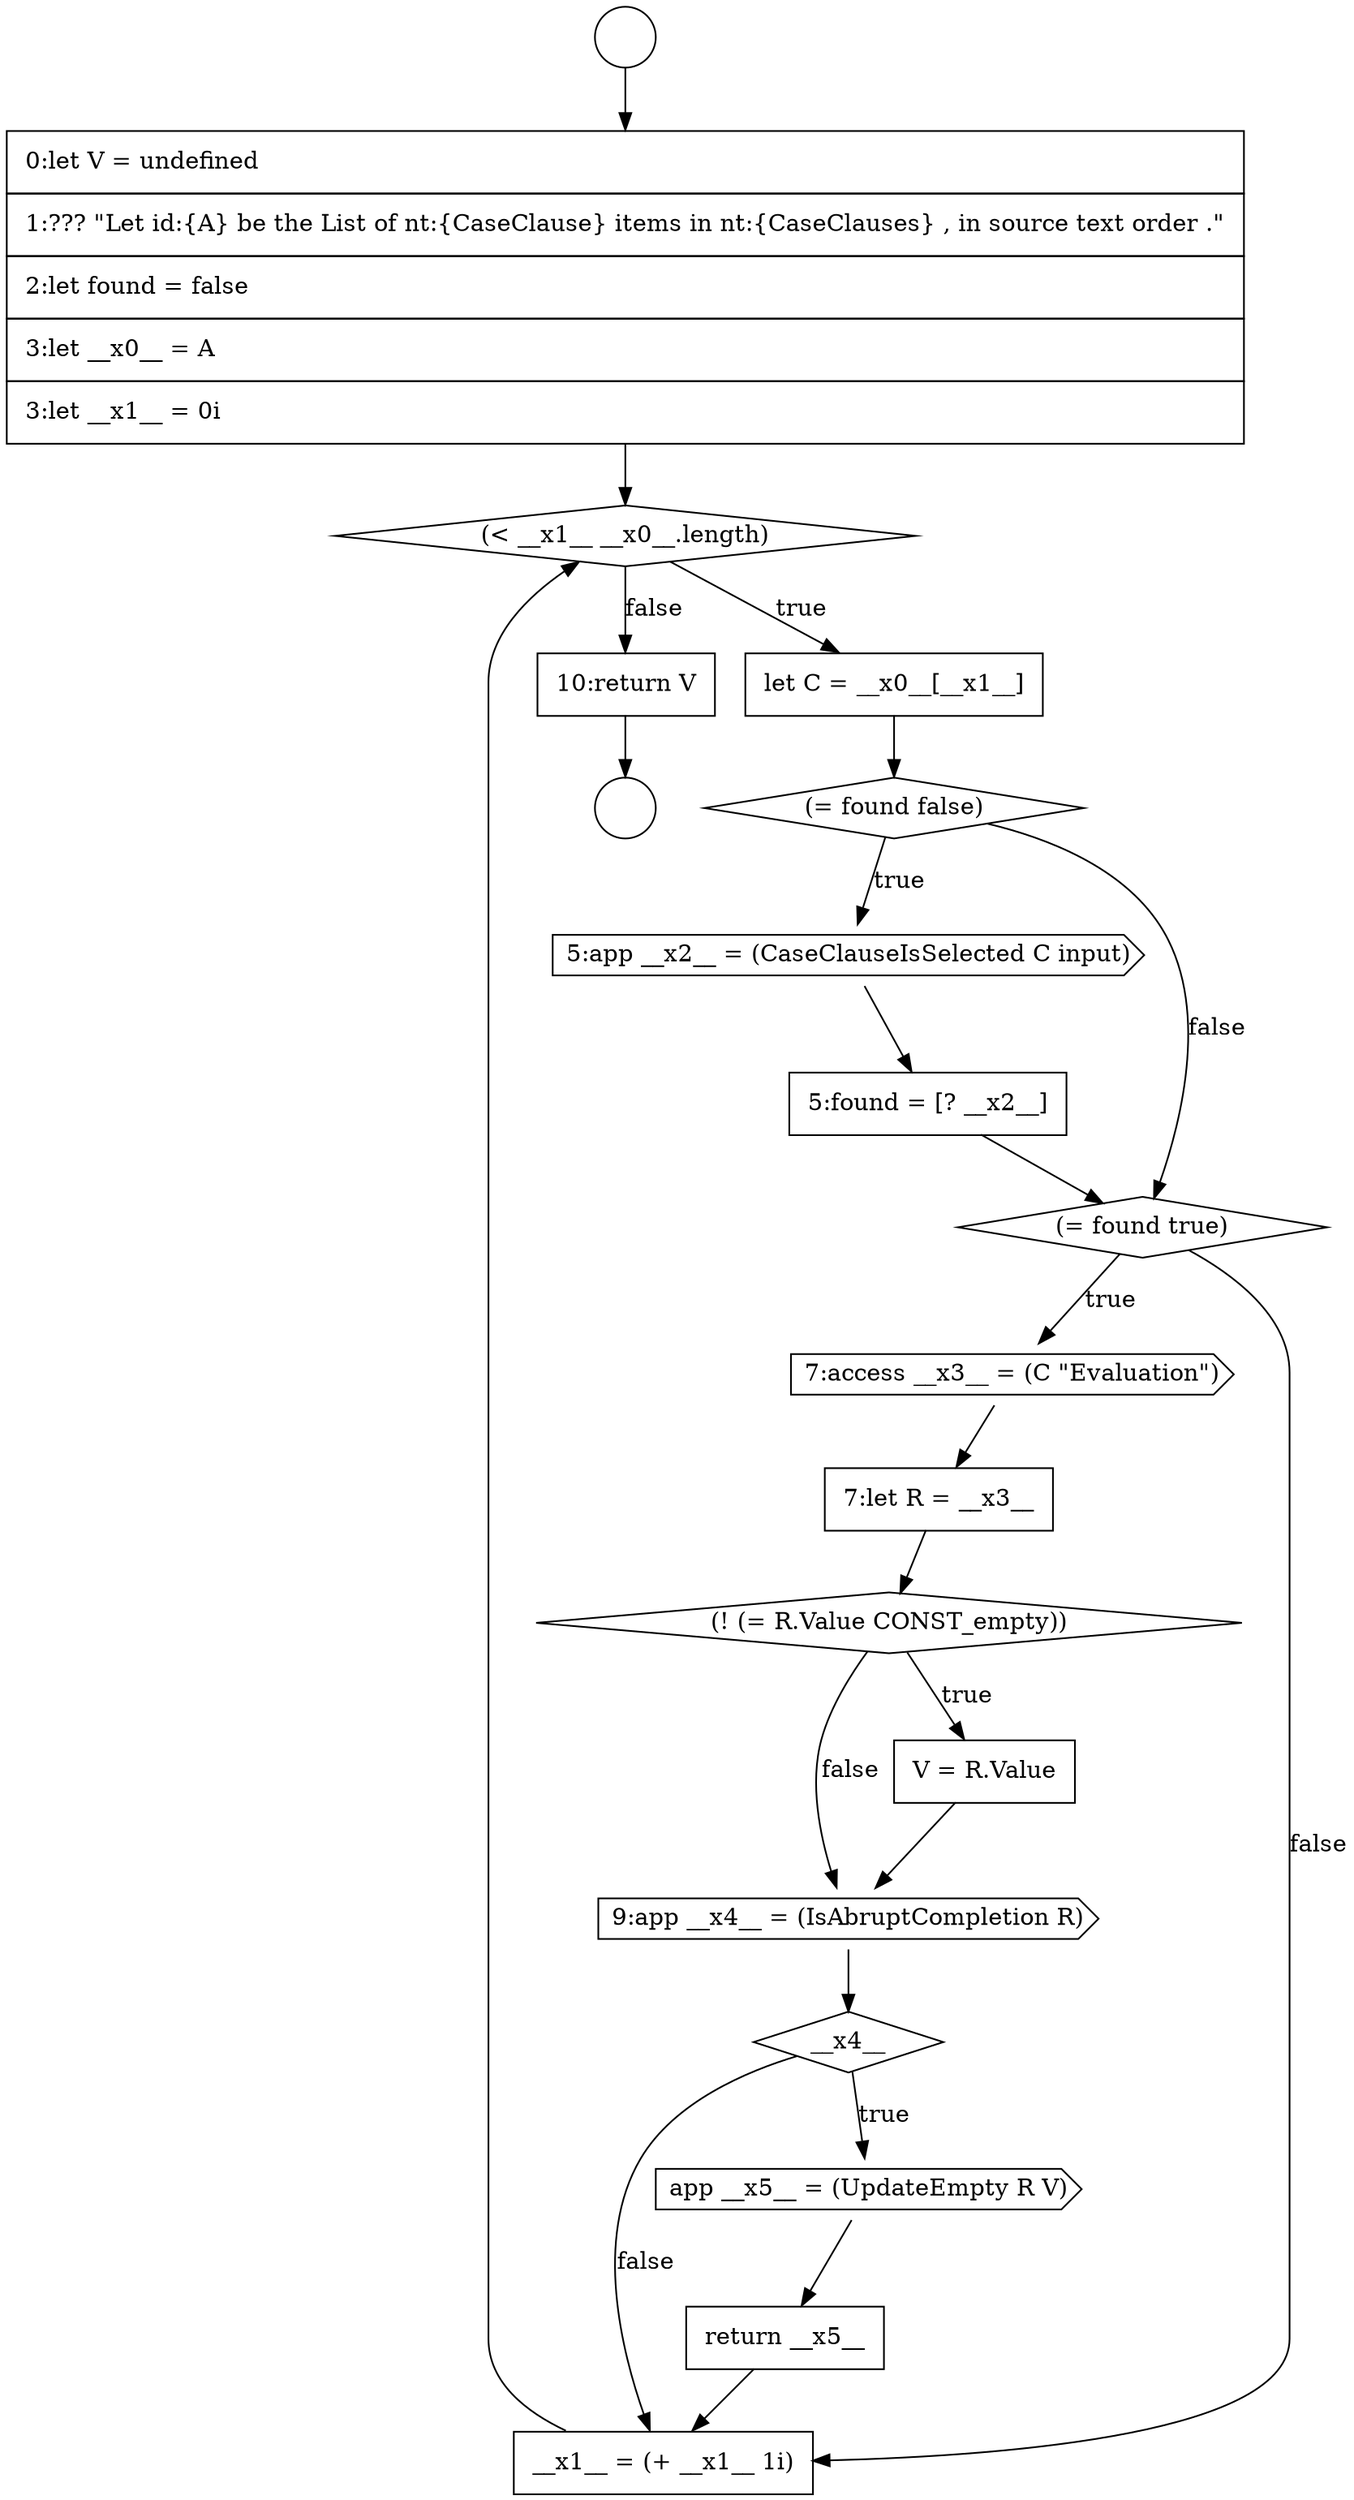 digraph {
  node0 [shape=circle label=" " color="black" fillcolor="white" style=filled]
  node5 [shape=diamond, label=<<font color="black">(= found false)</font>> color="black" fillcolor="white" style=filled]
  node10 [shape=none, margin=0, label=<<font color="black">
    <table border="0" cellborder="1" cellspacing="0" cellpadding="10">
      <tr><td align="left">7:let R = __x3__</td></tr>
    </table>
  </font>> color="black" fillcolor="white" style=filled]
  node14 [shape=diamond, label=<<font color="black">__x4__</font>> color="black" fillcolor="white" style=filled]
  node1 [shape=circle label=" " color="black" fillcolor="white" style=filled]
  node6 [shape=cds, label=<<font color="black">5:app __x2__ = (CaseClauseIsSelected C input)</font>> color="black" fillcolor="white" style=filled]
  node9 [shape=cds, label=<<font color="black">7:access __x3__ = (C &quot;Evaluation&quot;)</font>> color="black" fillcolor="white" style=filled]
  node13 [shape=cds, label=<<font color="black">9:app __x4__ = (IsAbruptCompletion R)</font>> color="black" fillcolor="white" style=filled]
  node2 [shape=none, margin=0, label=<<font color="black">
    <table border="0" cellborder="1" cellspacing="0" cellpadding="10">
      <tr><td align="left">0:let V = undefined</td></tr>
      <tr><td align="left">1:??? &quot;Let id:{A} be the List of nt:{CaseClause} items in nt:{CaseClauses} , in source text order .&quot;</td></tr>
      <tr><td align="left">2:let found = false</td></tr>
      <tr><td align="left">3:let __x0__ = A</td></tr>
      <tr><td align="left">3:let __x1__ = 0i</td></tr>
    </table>
  </font>> color="black" fillcolor="white" style=filled]
  node17 [shape=none, margin=0, label=<<font color="black">
    <table border="0" cellborder="1" cellspacing="0" cellpadding="10">
      <tr><td align="left">__x1__ = (+ __x1__ 1i)</td></tr>
    </table>
  </font>> color="black" fillcolor="white" style=filled]
  node12 [shape=none, margin=0, label=<<font color="black">
    <table border="0" cellborder="1" cellspacing="0" cellpadding="10">
      <tr><td align="left">V = R.Value</td></tr>
    </table>
  </font>> color="black" fillcolor="white" style=filled]
  node7 [shape=none, margin=0, label=<<font color="black">
    <table border="0" cellborder="1" cellspacing="0" cellpadding="10">
      <tr><td align="left">5:found = [? __x2__]</td></tr>
    </table>
  </font>> color="black" fillcolor="white" style=filled]
  node3 [shape=diamond, label=<<font color="black">(&lt; __x1__ __x0__.length)</font>> color="black" fillcolor="white" style=filled]
  node18 [shape=none, margin=0, label=<<font color="black">
    <table border="0" cellborder="1" cellspacing="0" cellpadding="10">
      <tr><td align="left">10:return V</td></tr>
    </table>
  </font>> color="black" fillcolor="white" style=filled]
  node16 [shape=none, margin=0, label=<<font color="black">
    <table border="0" cellborder="1" cellspacing="0" cellpadding="10">
      <tr><td align="left">return __x5__</td></tr>
    </table>
  </font>> color="black" fillcolor="white" style=filled]
  node11 [shape=diamond, label=<<font color="black">(! (= R.Value CONST_empty))</font>> color="black" fillcolor="white" style=filled]
  node8 [shape=diamond, label=<<font color="black">(= found true)</font>> color="black" fillcolor="white" style=filled]
  node4 [shape=none, margin=0, label=<<font color="black">
    <table border="0" cellborder="1" cellspacing="0" cellpadding="10">
      <tr><td align="left">let C = __x0__[__x1__]</td></tr>
    </table>
  </font>> color="black" fillcolor="white" style=filled]
  node15 [shape=cds, label=<<font color="black">app __x5__ = (UpdateEmpty R V)</font>> color="black" fillcolor="white" style=filled]
  node7 -> node8 [ color="black"]
  node3 -> node4 [label=<<font color="black">true</font>> color="black"]
  node3 -> node18 [label=<<font color="black">false</font>> color="black"]
  node11 -> node12 [label=<<font color="black">true</font>> color="black"]
  node11 -> node13 [label=<<font color="black">false</font>> color="black"]
  node13 -> node14 [ color="black"]
  node12 -> node13 [ color="black"]
  node0 -> node2 [ color="black"]
  node6 -> node7 [ color="black"]
  node10 -> node11 [ color="black"]
  node4 -> node5 [ color="black"]
  node8 -> node9 [label=<<font color="black">true</font>> color="black"]
  node8 -> node17 [label=<<font color="black">false</font>> color="black"]
  node18 -> node1 [ color="black"]
  node17 -> node3 [ color="black"]
  node2 -> node3 [ color="black"]
  node15 -> node16 [ color="black"]
  node14 -> node15 [label=<<font color="black">true</font>> color="black"]
  node14 -> node17 [label=<<font color="black">false</font>> color="black"]
  node9 -> node10 [ color="black"]
  node5 -> node6 [label=<<font color="black">true</font>> color="black"]
  node5 -> node8 [label=<<font color="black">false</font>> color="black"]
  node16 -> node17 [ color="black"]
}
